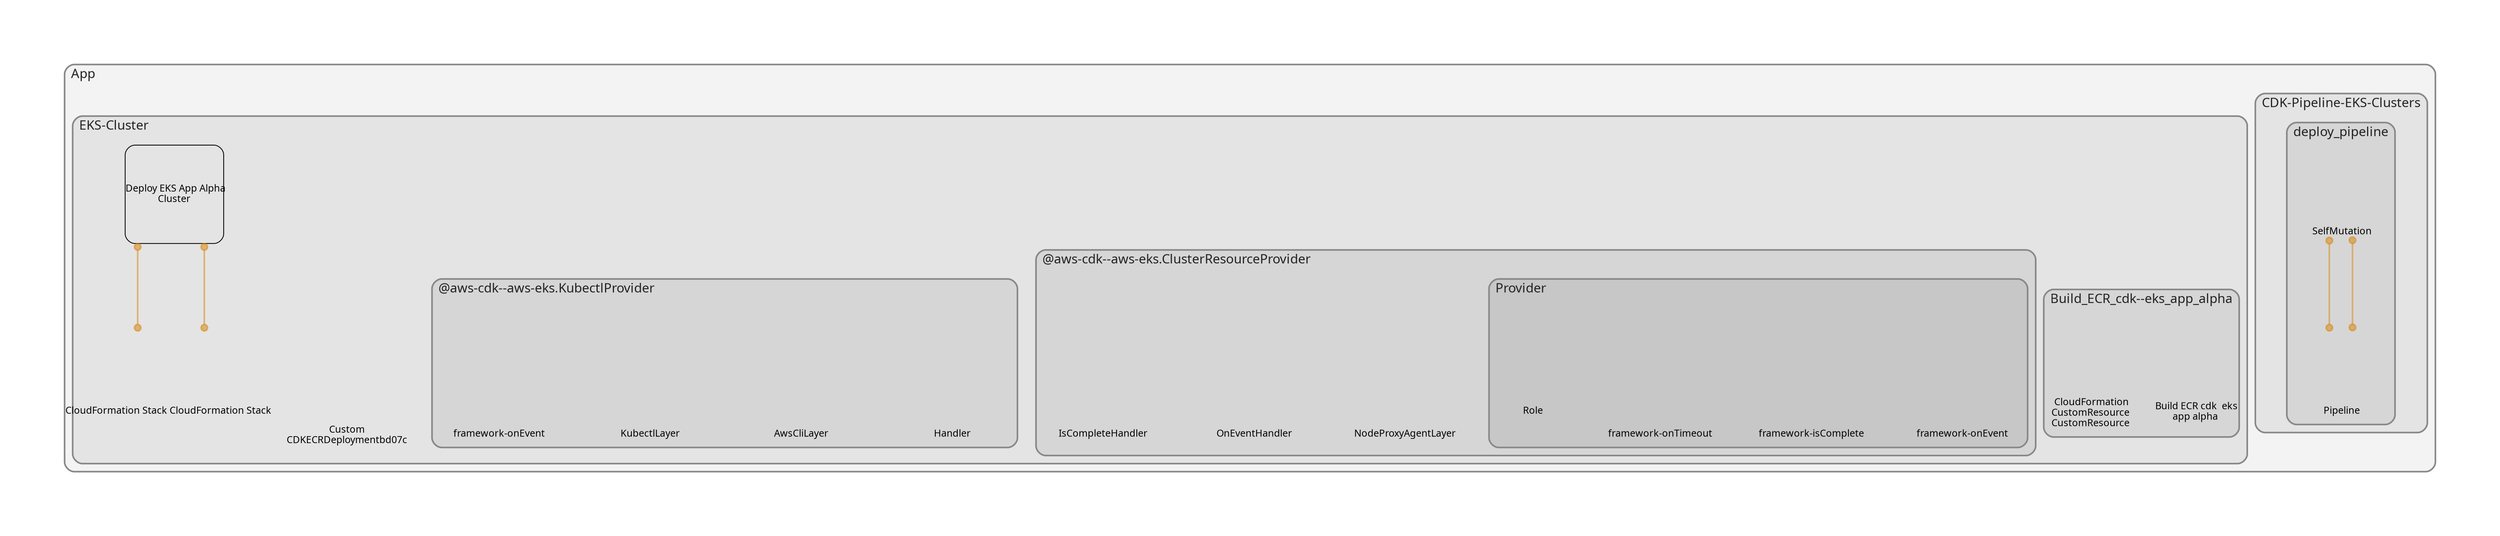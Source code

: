 digraph "Diagram" {
  splines = "ortho";
  pad = "1.0";
  nodesep = "0.60";
  ranksep = "0.75";
  fontname = "Sans-Serif";
  fontsize = "15";
  dpi = "200";
  rankdir = "BT";
  compound = "true";
  fontcolor = "#222222";
  edge [
    color = "#D5871488",
    penwidth = 2,
    arrowhead = "dot",
    arrowtail = "dot",
  ];
  node [
    shape = "box",
    style = "rounded",
    fixedsize = true,
    width = 1.7,
    height = 1.7,
    labelloc = "c",
    imagescale = true,
    fontname = "Sans-Serif",
    fontsize = 8,
    margin = 8,
  ];
  subgraph "App" {
    subgraph "cluster-SubGraph.App" {
      graph [
        label = "App",
        labelloc = "b",
        labeljust = "l",
        margin = "10",
        fontsize = "16",
        penwidth = "2",
        pencolor = "#888888",
        style = "filled,rounded",
        fillcolor = "#f3f3f3",
      ];
      subgraph "cluster-SubGraph.CDK-Pipeline-EKS-Clusters" {
        graph [
          label = "CDK-Pipeline-EKS-Clusters",
          labelloc = "b",
          labeljust = "l",
          margin = "10",
          fontsize = "16",
          penwidth = "2",
          pencolor = "#888888",
          style = "filled,rounded",
          fillcolor = "#e4e4e4",
        ];
        subgraph "cluster-SubGraph.deploy_pipeline" {
          graph [
            label = "deploy_pipeline",
            labelloc = "b",
            labeljust = "l",
            margin = "10",
            fontsize = "16",
            penwidth = "2",
            pencolor = "#888888",
            style = "filled,rounded",
            fillcolor = "#d6d6d6",
          ];
          "CDK-Pipeline-EKS-Clusters/deploy_pipeline/Pipeline" [
            label = " Pipeline",
            fontsize = 12,
            image = "/usr/local/lib/node_modules/cdk-dia/icons/aws/Service/Arch_Developer- Tools/64/Arch_AWS-CodePipeline_64@5x.png",
            imagescale = "true",
            imagepos = "tc",
            penwidth = "0",
            shape = "node",
            fixedsize = "true",
            labelloc = "b",
            width = 1.2,
            height = 1.466,
          ];
          "CDK-Pipeline-EKS-Clusters/deploy_pipeline/UpdatePipeline/SelfMutation" [
            label = " SelfMutation",
            fontsize = 12,
            image = "/usr/local/lib/node_modules/cdk-dia/icons/aws/Service/Arch_Developer- Tools/64/Arch_Amazon-CodeBuild_64@5x.png",
            imagescale = "true",
            imagepos = "tc",
            penwidth = "0",
            shape = "node",
            fixedsize = "true",
            labelloc = "b",
            width = 1.2,
            height = 1.466,
          ];
        }
      }
      subgraph "cluster-SubGraph.EKS-Cluster" {
        graph [
          label = "EKS-Cluster",
          labelloc = "b",
          labeljust = "l",
          margin = "10",
          fontsize = "16",
          penwidth = "2",
          pencolor = "#888888",
          style = "filled,rounded",
          fillcolor = "#e4e4e4",
        ];
        "EKS-Cluster/Custom__CDKECRDeploymentbd07c930edb94112a20f03f096f53666512MiB" [
          label = " Custom \nCDKECRDeploymentbd07c",
          fontsize = 12,
          image = "/usr/local/lib/node_modules/cdk-dia/icons/aws/Service/Arch_Compute/64/Arch_AWS-Lambda_64@5x.png",
          imagescale = "true",
          imagepos = "tc",
          penwidth = "0",
          shape = "node",
          fixedsize = "true",
          labelloc = "b",
          width = 2,
          height = 2.4819999999999998,
        ];
        "EKS-Cluster/Deploy_EKS_App_Alpha/Deploy_EKS_App_Alpha-Cluster" [
          label = " Deploy EKS App Alpha\nCluster",
          fontsize = 12,
        ];
        "EKS-Cluster/@aws-cdk--aws-eks.ClusterResourceProvider.NestedStack/@aws-cdk--aws-eks.ClusterResourceProvider.NestedStackResource" [
          label = " CloudFormation Stack",
          fontsize = 12,
          image = "/usr/local/lib/node_modules/cdk-dia/icons/aws/Service/Arch_Management-Governance/64/Arch_AWS-CloudFormation_64@5x.png",
          imagescale = "true",
          imagepos = "tc",
          penwidth = "0",
          shape = "node",
          fixedsize = "true",
          labelloc = "b",
          width = 1.2,
          height = 1.466,
        ];
        "EKS-Cluster/@aws-cdk--aws-eks.KubectlProvider.NestedStack/@aws-cdk--aws-eks.KubectlProvider.NestedStackResource" [
          label = " CloudFormation Stack",
          fontsize = 12,
          image = "/usr/local/lib/node_modules/cdk-dia/icons/aws/Service/Arch_Management-Governance/64/Arch_AWS-CloudFormation_64@5x.png",
          imagescale = "true",
          imagepos = "tc",
          penwidth = "0",
          shape = "node",
          fixedsize = "true",
          labelloc = "b",
          width = 1.2,
          height = 1.466,
        ];
        subgraph "cluster-SubGraph.Build_ECR_cdk--eks_app_alpha" {
          graph [
            label = "Build_ECR_cdk--eks_app_alpha",
            labelloc = "b",
            labeljust = "l",
            margin = "10",
            fontsize = "16",
            penwidth = "2",
            pencolor = "#888888",
            style = "filled,rounded",
            fillcolor = "#d6d6d6",
          ];
          "EKS-Cluster/Build_ECR_cdk--eks_app_alpha/Build_ECR_cdk--eks_app_alpha" [
            label = " Build ECR cdk  eks\napp alpha",
            fontsize = 12,
            image = "/usr/local/lib/node_modules/cdk-dia/icons/aws/Service/Arch_Compute/64/Arch_Amazon-Elastic-Container-Registry_64@5x.png",
            imagescale = "true",
            imagepos = "tc",
            penwidth = "0",
            shape = "node",
            fixedsize = "true",
            labelloc = "b",
            width = 1.2,
            height = 1.682,
          ];
          "EKS-Cluster/Build_ECR_cdk--eks_app_alpha/ecr_deployment/CustomResource" [
            label = " CloudFormation\nCustomResource\nCustomResource",
            fontsize = 12,
            image = "/usr/local/lib/node_modules/cdk-dia/icons/aws/Service/Arch_Management-Governance/64/Arch_AWS-CloudFormation_64@5x.png",
            imagescale = "true",
            imagepos = "tc",
            penwidth = "0",
            shape = "node",
            fixedsize = "true",
            labelloc = "b",
            width = 1.2,
            height = 1.898,
          ];
        }
        subgraph "cluster-SubGraph.@aws-cdk--aws-eks.ClusterResourceProvider" {
          graph [
            label = "@aws-cdk--aws-eks.ClusterResourceProvider",
            labelloc = "b",
            labeljust = "l",
            margin = "10",
            fontsize = "16",
            penwidth = "2",
            pencolor = "#888888",
            style = "filled,rounded",
            fillcolor = "#d6d6d6",
          ];
          "EKS-Cluster/@aws-cdk--aws-eks.ClusterResourceProvider/NodeProxyAgentLayer" [
            label = " NodeProxyAgentLayer",
            fontsize = 12,
            image = "/usr/local/lib/node_modules/cdk-dia/icons/aws/Service/Arch_Compute/64/Arch_AWS-Lambda_64@5x.png",
            imagescale = "true",
            imagepos = "tc",
            penwidth = "0",
            shape = "node",
            fixedsize = "true",
            labelloc = "b",
            width = 2,
            height = 2.266,
          ];
          "EKS-Cluster/@aws-cdk--aws-eks.ClusterResourceProvider/OnEventHandler" [
            label = " OnEventHandler",
            fontsize = 12,
            image = "/usr/local/lib/node_modules/cdk-dia/icons/aws/Service/Arch_Compute/64/Arch_AWS-Lambda_64@5x.png",
            imagescale = "true",
            imagepos = "tc",
            penwidth = "0",
            shape = "node",
            fixedsize = "true",
            labelloc = "b",
            width = 2,
            height = 2.266,
          ];
          "EKS-Cluster/@aws-cdk--aws-eks.ClusterResourceProvider/IsCompleteHandler" [
            label = " IsCompleteHandler",
            fontsize = 12,
            image = "/usr/local/lib/node_modules/cdk-dia/icons/aws/Service/Arch_Compute/64/Arch_AWS-Lambda_64@5x.png",
            imagescale = "true",
            imagepos = "tc",
            penwidth = "0",
            shape = "node",
            fixedsize = "true",
            labelloc = "b",
            width = 2,
            height = 2.266,
          ];
          subgraph "cluster-SubGraph.Provider" {
            graph [
              label = "Provider",
              labelloc = "b",
              labeljust = "l",
              margin = "10",
              fontsize = "16",
              penwidth = "2",
              pencolor = "#888888",
              style = "filled,rounded",
              fillcolor = "#c7c7c7",
            ];
            "EKS-Cluster/@aws-cdk--aws-eks.ClusterResourceProvider/Provider/framework-onEvent" [
              label = " framework-onEvent",
              fontsize = 12,
              image = "/usr/local/lib/node_modules/cdk-dia/icons/aws/Service/Arch_Compute/64/Arch_AWS-Lambda_64@5x.png",
              imagescale = "true",
              imagepos = "tc",
              penwidth = "0",
              shape = "node",
              fixedsize = "true",
              labelloc = "b",
              width = 2,
              height = 2.266,
            ];
            "EKS-Cluster/@aws-cdk--aws-eks.ClusterResourceProvider/Provider/framework-isComplete" [
              label = " framework-isComplete",
              fontsize = 12,
              image = "/usr/local/lib/node_modules/cdk-dia/icons/aws/Service/Arch_Compute/64/Arch_AWS-Lambda_64@5x.png",
              imagescale = "true",
              imagepos = "tc",
              penwidth = "0",
              shape = "node",
              fixedsize = "true",
              labelloc = "b",
              width = 2,
              height = 2.266,
            ];
            "EKS-Cluster/@aws-cdk--aws-eks.ClusterResourceProvider/Provider/framework-onTimeout" [
              label = " framework-onTimeout",
              fontsize = 12,
              image = "/usr/local/lib/node_modules/cdk-dia/icons/aws/Service/Arch_Compute/64/Arch_AWS-Lambda_64@5x.png",
              imagescale = "true",
              imagepos = "tc",
              penwidth = "0",
              shape = "node",
              fixedsize = "true",
              labelloc = "b",
              width = 2,
              height = 2.266,
            ];
            "EKS-Cluster/@aws-cdk--aws-eks.ClusterResourceProvider/Provider/waiter-state-machine/Role" [
              label = " Role",
              fontsize = 12,
              image = "/usr/local/lib/node_modules/cdk-dia/icons/aws/Service/Arch_Security-Identity-Compliance/64/Arch_AWS-Identity-and-Access-Management_64@5x.png",
              imagescale = "true",
              imagepos = "tc",
              penwidth = "0",
              shape = "node",
              fixedsize = "true",
              labelloc = "b",
              width = 1.2,
              height = 1.466,
            ];
          }
        }
        subgraph "cluster-SubGraph.@aws-cdk--aws-eks.KubectlProvider" {
          graph [
            label = "@aws-cdk--aws-eks.KubectlProvider",
            labelloc = "b",
            labeljust = "l",
            margin = "10",
            fontsize = "16",
            penwidth = "2",
            pencolor = "#888888",
            style = "filled,rounded",
            fillcolor = "#d6d6d6",
          ];
          "EKS-Cluster/@aws-cdk--aws-eks.KubectlProvider/Handler" [
            label = " Handler",
            fontsize = 12,
            image = "/usr/local/lib/node_modules/cdk-dia/icons/aws/Service/Arch_Compute/64/Arch_AWS-Lambda_64@5x.png",
            imagescale = "true",
            imagepos = "tc",
            penwidth = "0",
            shape = "node",
            fixedsize = "true",
            labelloc = "b",
            width = 2,
            height = 2.266,
          ];
          "EKS-Cluster/@aws-cdk--aws-eks.KubectlProvider/AwsCliLayer" [
            label = " AwsCliLayer",
            fontsize = 12,
            image = "/usr/local/lib/node_modules/cdk-dia/icons/aws/Service/Arch_Compute/64/Arch_AWS-Lambda_64@5x.png",
            imagescale = "true",
            imagepos = "tc",
            penwidth = "0",
            shape = "node",
            fixedsize = "true",
            labelloc = "b",
            width = 2,
            height = 2.266,
          ];
          "EKS-Cluster/@aws-cdk--aws-eks.KubectlProvider/KubectlLayer" [
            label = " KubectlLayer",
            fontsize = 12,
            image = "/usr/local/lib/node_modules/cdk-dia/icons/aws/Service/Arch_Compute/64/Arch_AWS-Lambda_64@5x.png",
            imagescale = "true",
            imagepos = "tc",
            penwidth = "0",
            shape = "node",
            fixedsize = "true",
            labelloc = "b",
            width = 2,
            height = 2.266,
          ];
          "EKS-Cluster/@aws-cdk--aws-eks.KubectlProvider/Provider/framework-onEvent" [
            label = " framework-onEvent",
            fontsize = 12,
            image = "/usr/local/lib/node_modules/cdk-dia/icons/aws/Service/Arch_Compute/64/Arch_AWS-Lambda_64@5x.png",
            imagescale = "true",
            imagepos = "tc",
            penwidth = "0",
            shape = "node",
            fixedsize = "true",
            labelloc = "b",
            width = 2,
            height = 2.266,
          ];
        }
      }
    }
  }
  "CDK-Pipeline-EKS-Clusters/deploy_pipeline/Pipeline" -> "CDK-Pipeline-EKS-Clusters/deploy_pipeline/UpdatePipeline/SelfMutation" [
    dir = "both",
  ];
  "CDK-Pipeline-EKS-Clusters/deploy_pipeline/UpdatePipeline/SelfMutation" -> "CDK-Pipeline-EKS-Clusters/deploy_pipeline/Pipeline" [
    dir = "both",
  ];
  "EKS-Cluster/@aws-cdk--aws-eks.ClusterResourceProvider.NestedStack/@aws-cdk--aws-eks.ClusterResourceProvider.NestedStackResource" -> "EKS-Cluster/Deploy_EKS_App_Alpha/Deploy_EKS_App_Alpha-Cluster" [
    dir = "both",
  ];
  "EKS-Cluster/@aws-cdk--aws-eks.KubectlProvider.NestedStack/@aws-cdk--aws-eks.KubectlProvider.NestedStackResource" -> "EKS-Cluster/Deploy_EKS_App_Alpha/Deploy_EKS_App_Alpha-Cluster" [
    dir = "both",
  ];
}